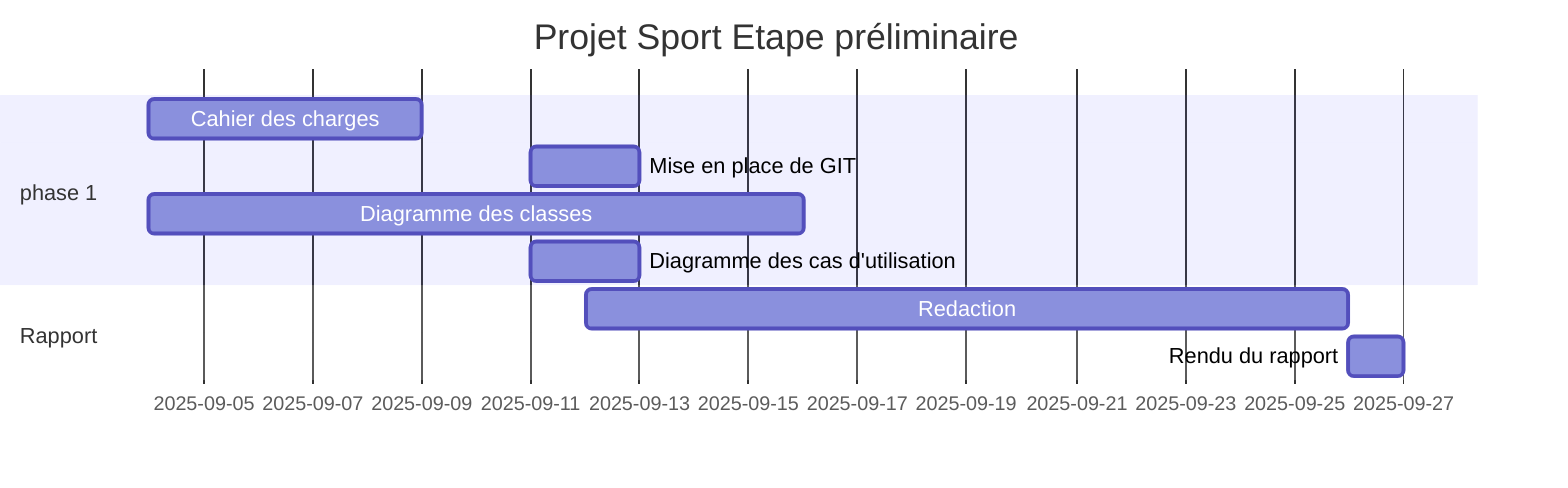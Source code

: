 gantt
    title Projet Sport Etape préliminaire
    dateFormat  YYYY-MM-DD
    section phase 1
    Cahier des charges           :a1, 2025-09-04, 5d
    Mise en place de GIT        : 2025-09-11, 2d
    Diagramme des classes        : 2025-09-04, 12d
    Diagramme des cas d'utilisation        : 2025-09-11, 2d
    section Rapport
    Redaction               :2025-09-12  , 14d
    Rendu du rapport      : 2025-09-26, 1d